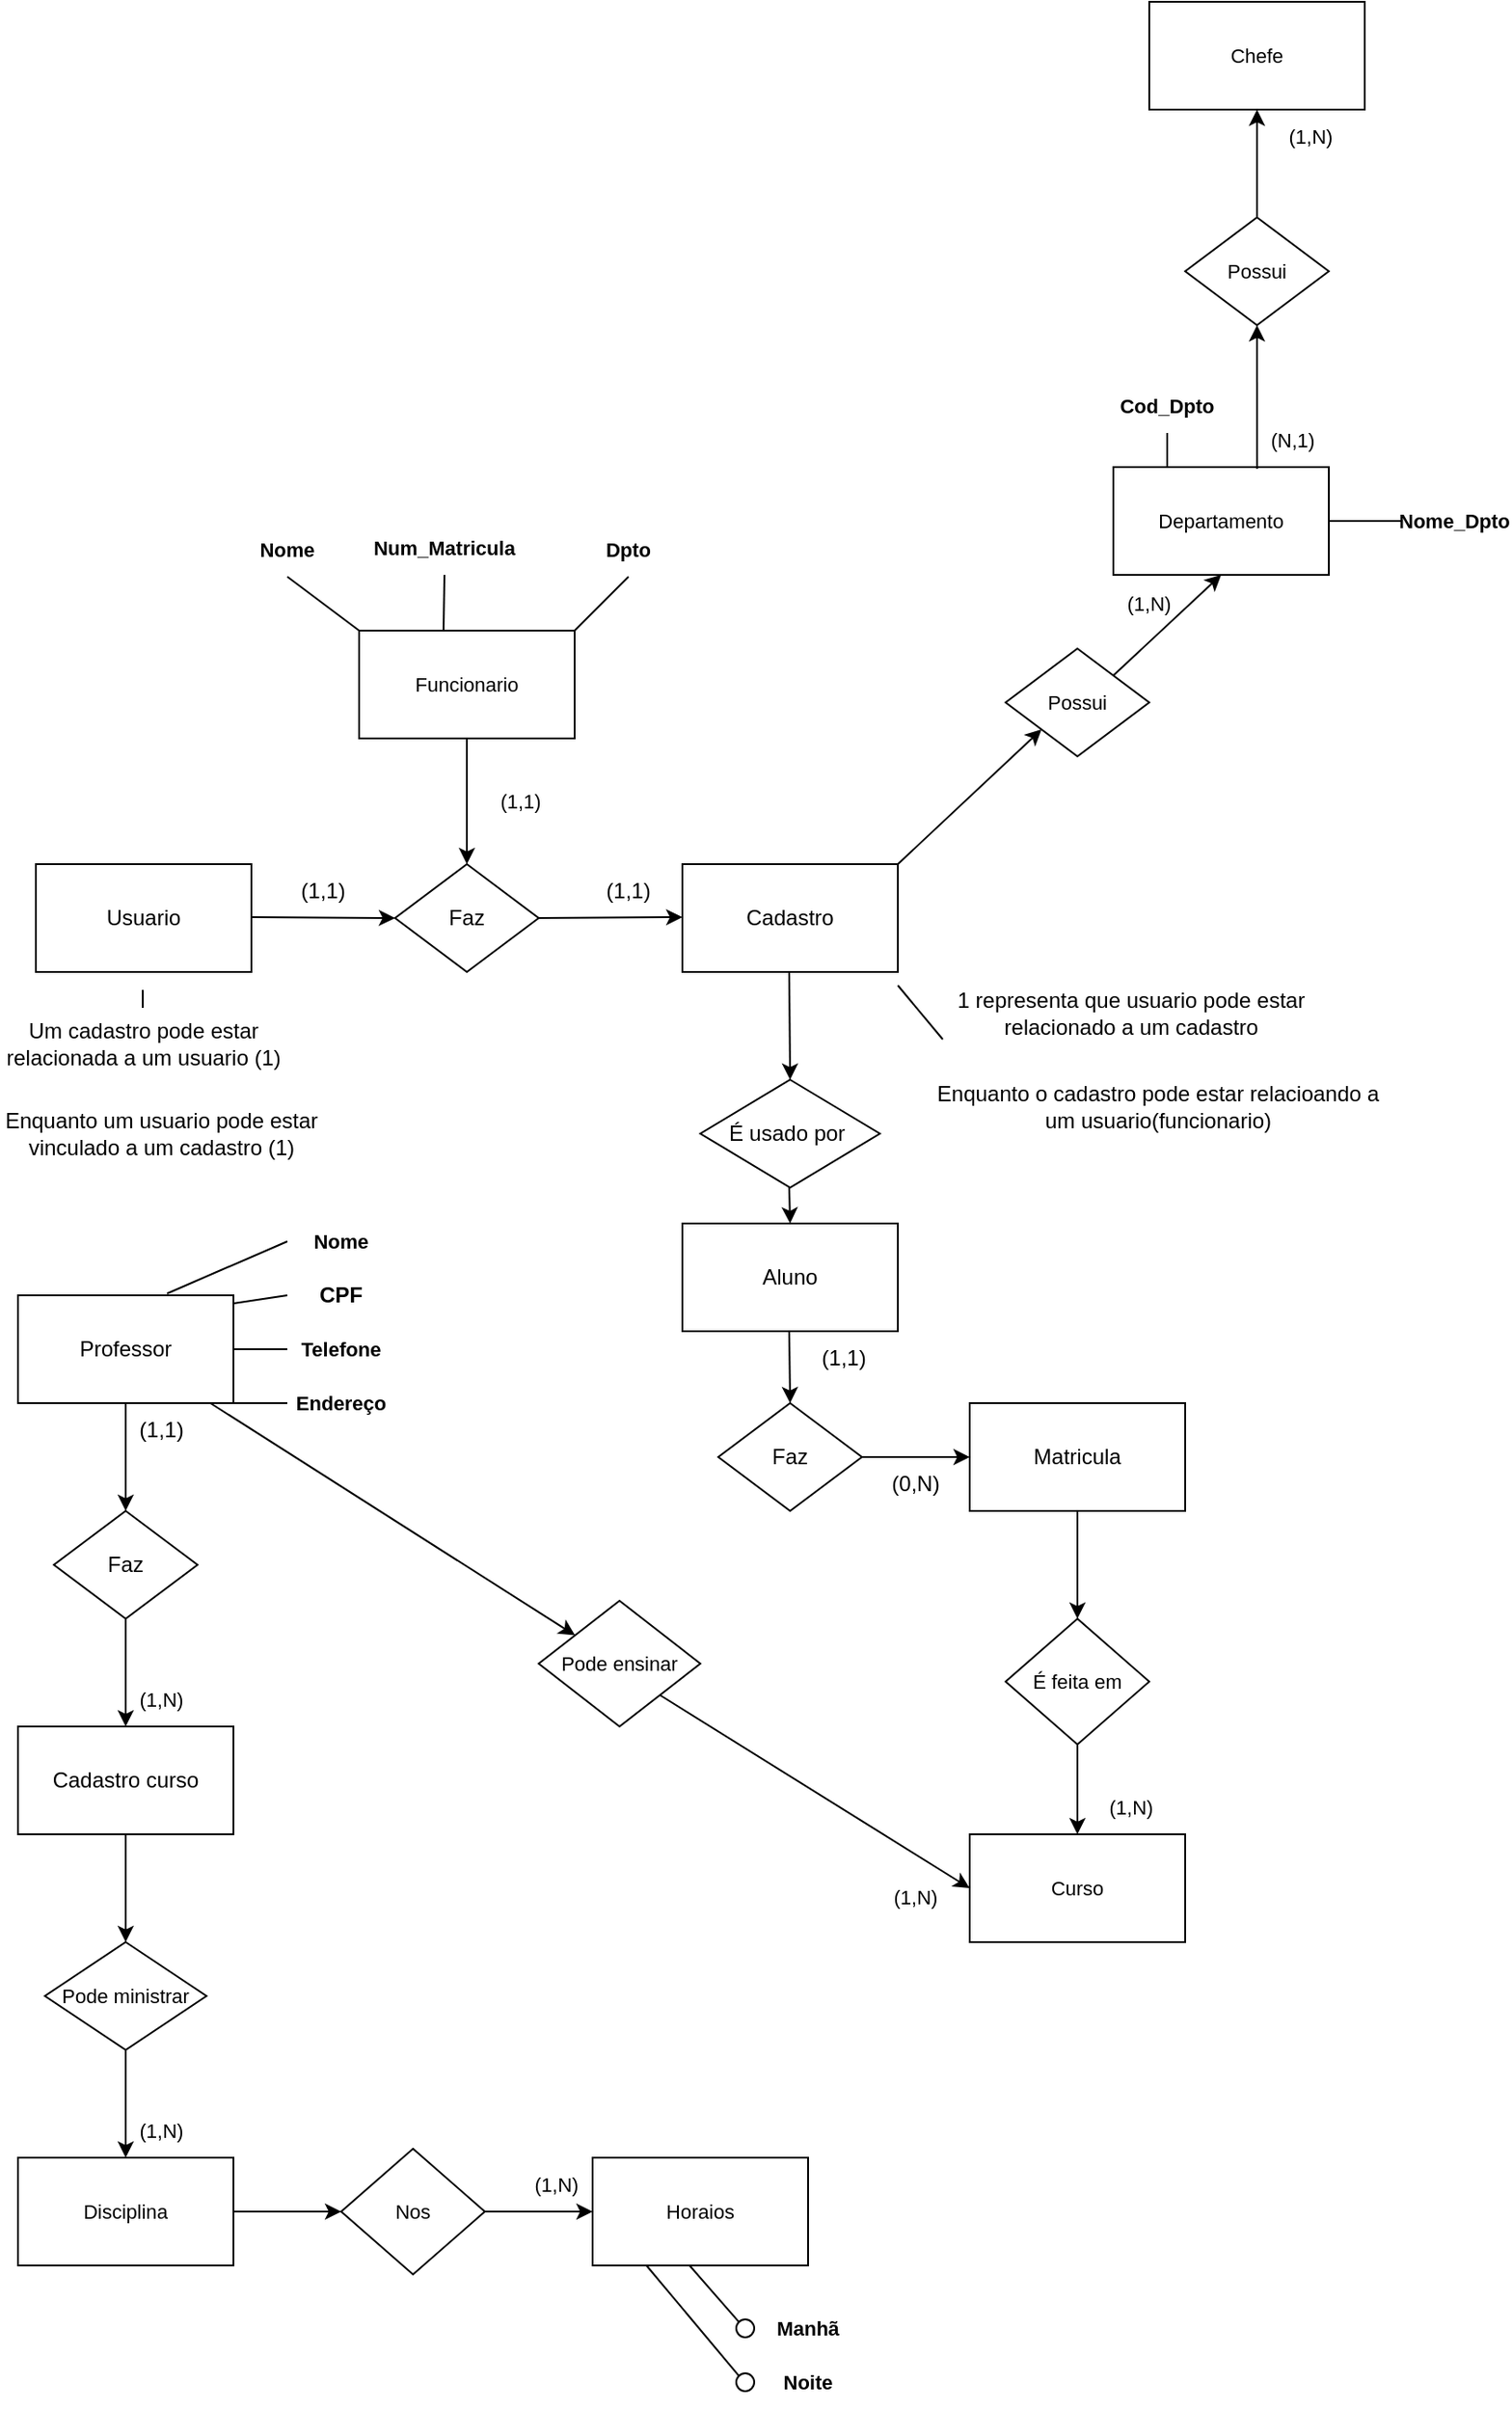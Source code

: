 <mxfile version="17.1.4" type="github">
  <diagram id="z-hKkfVoZV9N4qIbb6t8" name="Page-1">
    <mxGraphModel dx="1108" dy="1619" grid="1" gridSize="10" guides="1" tooltips="1" connect="1" arrows="1" fold="1" page="1" pageScale="1" pageWidth="827" pageHeight="1169" math="0" shadow="0">
      <root>
        <mxCell id="0" />
        <mxCell id="1" parent="0" />
        <mxCell id="gLzJ9o-8NtYaDPZ5mTfc-1" value="Usuario" style="rounded=0;whiteSpace=wrap;html=1;" vertex="1" parent="1">
          <mxGeometry x="40" y="40" width="120" height="60" as="geometry" />
        </mxCell>
        <mxCell id="gLzJ9o-8NtYaDPZ5mTfc-2" value="Faz" style="rhombus;whiteSpace=wrap;html=1;" vertex="1" parent="1">
          <mxGeometry x="240" y="40" width="80" height="60" as="geometry" />
        </mxCell>
        <mxCell id="gLzJ9o-8NtYaDPZ5mTfc-3" value="Cadastro" style="rounded=0;whiteSpace=wrap;html=1;" vertex="1" parent="1">
          <mxGeometry x="400" y="40" width="120" height="60" as="geometry" />
        </mxCell>
        <mxCell id="gLzJ9o-8NtYaDPZ5mTfc-4" value="" style="endArrow=classic;html=1;rounded=0;entryX=0;entryY=0.5;entryDx=0;entryDy=0;" edge="1" parent="1" target="gLzJ9o-8NtYaDPZ5mTfc-2">
          <mxGeometry width="50" height="50" relative="1" as="geometry">
            <mxPoint x="160" y="69.5" as="sourcePoint" />
            <mxPoint x="230" y="69.5" as="targetPoint" />
          </mxGeometry>
        </mxCell>
        <mxCell id="gLzJ9o-8NtYaDPZ5mTfc-5" value="" style="endArrow=classic;html=1;rounded=0;exitX=1;exitY=0.5;exitDx=0;exitDy=0;" edge="1" parent="1" source="gLzJ9o-8NtYaDPZ5mTfc-2">
          <mxGeometry width="50" height="50" relative="1" as="geometry">
            <mxPoint x="330" y="69.5" as="sourcePoint" />
            <mxPoint x="400" y="69.5" as="targetPoint" />
          </mxGeometry>
        </mxCell>
        <mxCell id="gLzJ9o-8NtYaDPZ5mTfc-6" value="(1,1)" style="text;html=1;strokeColor=none;fillColor=none;align=center;verticalAlign=middle;whiteSpace=wrap;rounded=0;" vertex="1" parent="1">
          <mxGeometry x="170" y="40" width="60" height="30" as="geometry" />
        </mxCell>
        <mxCell id="gLzJ9o-8NtYaDPZ5mTfc-7" value="(1,1)" style="text;html=1;strokeColor=none;fillColor=none;align=center;verticalAlign=middle;whiteSpace=wrap;rounded=0;" vertex="1" parent="1">
          <mxGeometry x="340" y="40" width="60" height="30" as="geometry" />
        </mxCell>
        <mxCell id="gLzJ9o-8NtYaDPZ5mTfc-8" value="Um cadastro pode estar relacionada a um usuario (1)" style="text;html=1;strokeColor=none;fillColor=none;align=center;verticalAlign=middle;whiteSpace=wrap;rounded=0;" vertex="1" parent="1">
          <mxGeometry x="20" y="110" width="160" height="60" as="geometry" />
        </mxCell>
        <mxCell id="gLzJ9o-8NtYaDPZ5mTfc-10" value="Enquanto um usuario pode estar vinculado a um cadastro (1)" style="text;html=1;strokeColor=none;fillColor=none;align=center;verticalAlign=middle;whiteSpace=wrap;rounded=0;" vertex="1" parent="1">
          <mxGeometry x="20" y="170" width="180" height="40" as="geometry" />
        </mxCell>
        <mxCell id="gLzJ9o-8NtYaDPZ5mTfc-14" value="&lt;span&gt;1 representa que usuario pode estar relacionado a um cadastro&lt;/span&gt;" style="text;html=1;strokeColor=none;fillColor=none;align=center;verticalAlign=middle;whiteSpace=wrap;rounded=0;" vertex="1" parent="1">
          <mxGeometry x="545" y="100" width="210" height="45" as="geometry" />
        </mxCell>
        <mxCell id="gLzJ9o-8NtYaDPZ5mTfc-16" value="Enquanto o cadastro pode estar relacioando a um usuario(funcionario)" style="text;html=1;strokeColor=none;fillColor=none;align=center;verticalAlign=middle;whiteSpace=wrap;rounded=0;" vertex="1" parent="1">
          <mxGeometry x="540" y="160" width="250" height="30" as="geometry" />
        </mxCell>
        <mxCell id="gLzJ9o-8NtYaDPZ5mTfc-17" value="" style="endArrow=classic;html=1;rounded=0;entryX=0.5;entryY=0;entryDx=0;entryDy=0;" edge="1" parent="1" target="gLzJ9o-8NtYaDPZ5mTfc-20">
          <mxGeometry width="50" height="50" relative="1" as="geometry">
            <mxPoint x="459.5" y="100" as="sourcePoint" />
            <mxPoint x="460" y="160" as="targetPoint" />
          </mxGeometry>
        </mxCell>
        <mxCell id="gLzJ9o-8NtYaDPZ5mTfc-20" value="É usado por&amp;nbsp;" style="rhombus;whiteSpace=wrap;html=1;" vertex="1" parent="1">
          <mxGeometry x="410" y="160" width="100" height="60" as="geometry" />
        </mxCell>
        <mxCell id="gLzJ9o-8NtYaDPZ5mTfc-21" value="Aluno" style="rounded=0;whiteSpace=wrap;html=1;" vertex="1" parent="1">
          <mxGeometry x="400" y="240" width="120" height="60" as="geometry" />
        </mxCell>
        <mxCell id="gLzJ9o-8NtYaDPZ5mTfc-22" value="" style="endArrow=classic;html=1;rounded=0;entryX=0.5;entryY=0;entryDx=0;entryDy=0;" edge="1" parent="1" target="gLzJ9o-8NtYaDPZ5mTfc-21">
          <mxGeometry width="50" height="50" relative="1" as="geometry">
            <mxPoint x="459.5" y="220" as="sourcePoint" />
            <mxPoint x="459.5" y="240" as="targetPoint" />
          </mxGeometry>
        </mxCell>
        <mxCell id="gLzJ9o-8NtYaDPZ5mTfc-23" value="(1,1)" style="text;html=1;strokeColor=none;fillColor=none;align=center;verticalAlign=middle;whiteSpace=wrap;rounded=0;" vertex="1" parent="1">
          <mxGeometry x="460" y="300" width="60" height="30" as="geometry" />
        </mxCell>
        <mxCell id="gLzJ9o-8NtYaDPZ5mTfc-24" value="" style="endArrow=classic;html=1;rounded=0;entryX=0.5;entryY=0;entryDx=0;entryDy=0;" edge="1" parent="1" target="gLzJ9o-8NtYaDPZ5mTfc-26">
          <mxGeometry width="50" height="50" relative="1" as="geometry">
            <mxPoint x="459.5" y="300" as="sourcePoint" />
            <mxPoint x="460" y="340" as="targetPoint" />
          </mxGeometry>
        </mxCell>
        <mxCell id="gLzJ9o-8NtYaDPZ5mTfc-26" value="Faz" style="rhombus;whiteSpace=wrap;html=1;" vertex="1" parent="1">
          <mxGeometry x="420" y="340" width="80" height="60" as="geometry" />
        </mxCell>
        <mxCell id="gLzJ9o-8NtYaDPZ5mTfc-27" value="Matricula" style="rounded=0;whiteSpace=wrap;html=1;" vertex="1" parent="1">
          <mxGeometry x="560" y="340" width="120" height="60" as="geometry" />
        </mxCell>
        <mxCell id="gLzJ9o-8NtYaDPZ5mTfc-28" value="" style="endArrow=classic;html=1;rounded=0;exitX=1;exitY=0.5;exitDx=0;exitDy=0;entryX=0;entryY=0.5;entryDx=0;entryDy=0;" edge="1" parent="1" source="gLzJ9o-8NtYaDPZ5mTfc-26" target="gLzJ9o-8NtYaDPZ5mTfc-27">
          <mxGeometry width="50" height="50" relative="1" as="geometry">
            <mxPoint x="510" y="369" as="sourcePoint" />
            <mxPoint x="550" y="369" as="targetPoint" />
          </mxGeometry>
        </mxCell>
        <mxCell id="gLzJ9o-8NtYaDPZ5mTfc-29" value="(0,N)" style="text;html=1;strokeColor=none;fillColor=none;align=center;verticalAlign=middle;whiteSpace=wrap;rounded=0;" vertex="1" parent="1">
          <mxGeometry x="500" y="370" width="60" height="30" as="geometry" />
        </mxCell>
        <mxCell id="gLzJ9o-8NtYaDPZ5mTfc-30" value="Professor" style="rounded=0;whiteSpace=wrap;html=1;" vertex="1" parent="1">
          <mxGeometry x="30" y="280" width="120" height="60" as="geometry" />
        </mxCell>
        <mxCell id="gLzJ9o-8NtYaDPZ5mTfc-36" value="Faz" style="rhombus;whiteSpace=wrap;html=1;" vertex="1" parent="1">
          <mxGeometry x="50" y="400" width="80" height="60" as="geometry" />
        </mxCell>
        <mxCell id="gLzJ9o-8NtYaDPZ5mTfc-37" value="" style="endArrow=classic;html=1;rounded=0;entryX=0.5;entryY=0;entryDx=0;entryDy=0;exitX=0.5;exitY=1;exitDx=0;exitDy=0;" edge="1" parent="1" source="gLzJ9o-8NtYaDPZ5mTfc-30" target="gLzJ9o-8NtYaDPZ5mTfc-36">
          <mxGeometry width="50" height="50" relative="1" as="geometry">
            <mxPoint x="90" y="350" as="sourcePoint" />
            <mxPoint x="90" y="400" as="targetPoint" />
          </mxGeometry>
        </mxCell>
        <mxCell id="gLzJ9o-8NtYaDPZ5mTfc-38" value="(1,1)" style="text;html=1;strokeColor=none;fillColor=none;align=center;verticalAlign=middle;whiteSpace=wrap;rounded=0;" vertex="1" parent="1">
          <mxGeometry x="80" y="340" width="60" height="30" as="geometry" />
        </mxCell>
        <mxCell id="gLzJ9o-8NtYaDPZ5mTfc-39" value="Cadastro curso" style="rounded=0;whiteSpace=wrap;html=1;" vertex="1" parent="1">
          <mxGeometry x="30" y="520" width="120" height="60" as="geometry" />
        </mxCell>
        <mxCell id="gLzJ9o-8NtYaDPZ5mTfc-40" value="" style="endArrow=classic;html=1;rounded=0;entryX=0.5;entryY=0;entryDx=0;entryDy=0;exitX=0.5;exitY=1;exitDx=0;exitDy=0;" edge="1" parent="1" source="gLzJ9o-8NtYaDPZ5mTfc-36" target="gLzJ9o-8NtYaDPZ5mTfc-39">
          <mxGeometry width="50" height="50" relative="1" as="geometry">
            <mxPoint x="89" y="470" as="sourcePoint" />
            <mxPoint x="89" y="510" as="targetPoint" />
          </mxGeometry>
        </mxCell>
        <mxCell id="gLzJ9o-8NtYaDPZ5mTfc-41" value="" style="endArrow=none;html=1;rounded=0;exitX=0;exitY=0.5;exitDx=0;exitDy=0;" edge="1" parent="1" source="gLzJ9o-8NtYaDPZ5mTfc-59">
          <mxGeometry width="50" height="50" relative="1" as="geometry">
            <mxPoint x="180" y="310" as="sourcePoint" />
            <mxPoint x="150" y="310" as="targetPoint" />
            <Array as="points" />
          </mxGeometry>
        </mxCell>
        <mxCell id="gLzJ9o-8NtYaDPZ5mTfc-42" value="&lt;b&gt;CPF&lt;/b&gt;" style="text;html=1;strokeColor=none;fillColor=none;align=center;verticalAlign=middle;whiteSpace=wrap;rounded=0;" vertex="1" parent="1">
          <mxGeometry x="180" y="265" width="60" height="30" as="geometry" />
        </mxCell>
        <mxCell id="gLzJ9o-8NtYaDPZ5mTfc-58" value="" style="endArrow=none;html=1;rounded=0;labelBackgroundColor=default;fontFamily=Helvetica;fontSize=11;fontColor=default;strokeColor=default;shape=connector;exitX=1;exitY=0;exitDx=0;exitDy=0;entryX=0;entryY=0.5;entryDx=0;entryDy=0;" edge="1" parent="1" source="gLzJ9o-8NtYaDPZ5mTfc-38" target="gLzJ9o-8NtYaDPZ5mTfc-75">
          <mxGeometry width="50" height="50" relative="1" as="geometry">
            <mxPoint x="150" y="329.5" as="sourcePoint" />
            <mxPoint x="180" y="340" as="targetPoint" />
          </mxGeometry>
        </mxCell>
        <mxCell id="gLzJ9o-8NtYaDPZ5mTfc-59" value="&lt;b&gt;Telefone&lt;/b&gt;" style="text;html=1;strokeColor=none;fillColor=none;align=center;verticalAlign=middle;whiteSpace=wrap;rounded=0;fontFamily=Helvetica;fontSize=11;fontColor=default;" vertex="1" parent="1">
          <mxGeometry x="180" y="295" width="60" height="30" as="geometry" />
        </mxCell>
        <mxCell id="gLzJ9o-8NtYaDPZ5mTfc-61" value="&lt;b&gt;Nome&lt;/b&gt;" style="text;html=1;strokeColor=none;fillColor=none;align=center;verticalAlign=middle;whiteSpace=wrap;rounded=0;fontFamily=Helvetica;fontSize=11;fontColor=default;" vertex="1" parent="1">
          <mxGeometry x="180" y="235" width="60" height="30" as="geometry" />
        </mxCell>
        <mxCell id="gLzJ9o-8NtYaDPZ5mTfc-65" value="" style="endArrow=none;html=1;rounded=0;labelBackgroundColor=default;fontFamily=Helvetica;fontSize=11;fontColor=default;strokeColor=default;shape=connector;entryX=0;entryY=0.5;entryDx=0;entryDy=0;" edge="1" parent="1" target="gLzJ9o-8NtYaDPZ5mTfc-42">
          <mxGeometry width="50" height="50" relative="1" as="geometry">
            <mxPoint x="150" y="284.5" as="sourcePoint" />
            <mxPoint x="180" y="285" as="targetPoint" />
          </mxGeometry>
        </mxCell>
        <mxCell id="gLzJ9o-8NtYaDPZ5mTfc-69" value="" style="endArrow=none;html=1;rounded=0;labelBackgroundColor=default;fontFamily=Helvetica;fontSize=11;fontColor=default;strokeColor=default;shape=connector;elbow=vertical;exitX=0.692;exitY=-0.017;exitDx=0;exitDy=0;exitPerimeter=0;entryX=0;entryY=0.5;entryDx=0;entryDy=0;" edge="1" parent="1" source="gLzJ9o-8NtYaDPZ5mTfc-30" target="gLzJ9o-8NtYaDPZ5mTfc-61">
          <mxGeometry width="50" height="50" relative="1" as="geometry">
            <mxPoint x="120" y="264.5" as="sourcePoint" />
            <mxPoint x="180" y="264.5" as="targetPoint" />
          </mxGeometry>
        </mxCell>
        <mxCell id="gLzJ9o-8NtYaDPZ5mTfc-75" value="&lt;b&gt;Endereço&lt;/b&gt;" style="text;html=1;strokeColor=none;fillColor=none;align=center;verticalAlign=middle;whiteSpace=wrap;rounded=0;fontFamily=Helvetica;fontSize=11;fontColor=default;" vertex="1" parent="1">
          <mxGeometry x="180" y="325" width="60" height="30" as="geometry" />
        </mxCell>
        <mxCell id="gLzJ9o-8NtYaDPZ5mTfc-77" value="(1,N)" style="text;html=1;strokeColor=none;fillColor=none;align=center;verticalAlign=middle;whiteSpace=wrap;rounded=0;fontFamily=Helvetica;fontSize=11;fontColor=default;" vertex="1" parent="1">
          <mxGeometry x="80" y="490" width="60" height="30" as="geometry" />
        </mxCell>
        <mxCell id="gLzJ9o-8NtYaDPZ5mTfc-78" value="" style="endArrow=classic;html=1;rounded=0;labelBackgroundColor=default;fontFamily=Helvetica;fontSize=11;fontColor=default;strokeColor=default;shape=connector;elbow=vertical;" edge="1" parent="1" source="gLzJ9o-8NtYaDPZ5mTfc-30" target="gLzJ9o-8NtYaDPZ5mTfc-104">
          <mxGeometry width="50" height="50" relative="1" as="geometry">
            <mxPoint x="140" y="380" as="sourcePoint" />
            <mxPoint x="300" y="500" as="targetPoint" />
          </mxGeometry>
        </mxCell>
        <mxCell id="gLzJ9o-8NtYaDPZ5mTfc-79" value="É feita em" style="rhombus;whiteSpace=wrap;html=1;fontFamily=Helvetica;fontSize=11;fontColor=default;" vertex="1" parent="1">
          <mxGeometry x="580" y="460" width="80" height="70" as="geometry" />
        </mxCell>
        <mxCell id="gLzJ9o-8NtYaDPZ5mTfc-80" value="" style="endArrow=classic;html=1;rounded=0;labelBackgroundColor=default;fontFamily=Helvetica;fontSize=11;fontColor=default;strokeColor=default;shape=connector;elbow=vertical;exitX=0.5;exitY=1;exitDx=0;exitDy=0;entryX=0.5;entryY=0;entryDx=0;entryDy=0;" edge="1" parent="1" source="gLzJ9o-8NtYaDPZ5mTfc-27" target="gLzJ9o-8NtYaDPZ5mTfc-79">
          <mxGeometry width="50" height="50" relative="1" as="geometry">
            <mxPoint x="630" y="430" as="sourcePoint" />
            <mxPoint x="620" y="450" as="targetPoint" />
          </mxGeometry>
        </mxCell>
        <mxCell id="gLzJ9o-8NtYaDPZ5mTfc-81" value="Curso" style="rounded=0;whiteSpace=wrap;html=1;fontFamily=Helvetica;fontSize=11;fontColor=default;" vertex="1" parent="1">
          <mxGeometry x="560" y="580" width="120" height="60" as="geometry" />
        </mxCell>
        <mxCell id="gLzJ9o-8NtYaDPZ5mTfc-82" value="" style="endArrow=classic;html=1;rounded=0;labelBackgroundColor=default;fontFamily=Helvetica;fontSize=11;fontColor=default;strokeColor=default;shape=connector;elbow=vertical;entryX=0.5;entryY=0;entryDx=0;entryDy=0;exitX=0.5;exitY=1;exitDx=0;exitDy=0;" edge="1" parent="1" source="gLzJ9o-8NtYaDPZ5mTfc-79" target="gLzJ9o-8NtYaDPZ5mTfc-81">
          <mxGeometry width="50" height="50" relative="1" as="geometry">
            <mxPoint x="619.5" y="540" as="sourcePoint" />
            <mxPoint x="619.5" y="580" as="targetPoint" />
          </mxGeometry>
        </mxCell>
        <mxCell id="gLzJ9o-8NtYaDPZ5mTfc-83" value="(1,N)" style="text;html=1;strokeColor=none;fillColor=none;align=center;verticalAlign=middle;whiteSpace=wrap;rounded=0;fontFamily=Helvetica;fontSize=11;fontColor=default;" vertex="1" parent="1">
          <mxGeometry x="620" y="550" width="60" height="30" as="geometry" />
        </mxCell>
        <mxCell id="gLzJ9o-8NtYaDPZ5mTfc-84" value="" style="endArrow=classic;html=1;rounded=0;labelBackgroundColor=default;fontFamily=Helvetica;fontSize=11;fontColor=default;strokeColor=default;shape=connector;elbow=vertical;exitX=0.5;exitY=1;exitDx=0;exitDy=0;entryX=0.5;entryY=0;entryDx=0;entryDy=0;" edge="1" parent="1" source="gLzJ9o-8NtYaDPZ5mTfc-39">
          <mxGeometry width="50" height="50" relative="1" as="geometry">
            <mxPoint x="89" y="600" as="sourcePoint" />
            <mxPoint x="90" y="640" as="targetPoint" />
          </mxGeometry>
        </mxCell>
        <mxCell id="gLzJ9o-8NtYaDPZ5mTfc-86" value="" style="endArrow=classic;html=1;rounded=0;labelBackgroundColor=default;fontFamily=Helvetica;fontSize=11;fontColor=default;strokeColor=default;shape=connector;elbow=vertical;entryX=0.5;entryY=0;entryDx=0;entryDy=0;" edge="1" parent="1" target="gLzJ9o-8NtYaDPZ5mTfc-88">
          <mxGeometry width="50" height="50" relative="1" as="geometry">
            <mxPoint x="90" y="700" as="sourcePoint" />
            <mxPoint x="90" y="740" as="targetPoint" />
          </mxGeometry>
        </mxCell>
        <mxCell id="gLzJ9o-8NtYaDPZ5mTfc-88" value="Disciplina" style="rounded=0;whiteSpace=wrap;html=1;fontFamily=Helvetica;fontSize=11;fontColor=default;" vertex="1" parent="1">
          <mxGeometry x="30" y="760" width="120" height="60" as="geometry" />
        </mxCell>
        <mxCell id="gLzJ9o-8NtYaDPZ5mTfc-89" value="(1,N)" style="text;html=1;strokeColor=none;fillColor=none;align=center;verticalAlign=middle;whiteSpace=wrap;rounded=0;fontFamily=Helvetica;fontSize=11;fontColor=default;" vertex="1" parent="1">
          <mxGeometry x="80" y="730" width="60" height="30" as="geometry" />
        </mxCell>
        <mxCell id="gLzJ9o-8NtYaDPZ5mTfc-90" value="Pode ministrar" style="rhombus;whiteSpace=wrap;html=1;fontFamily=Helvetica;fontSize=11;fontColor=default;" vertex="1" parent="1">
          <mxGeometry x="45" y="640" width="90" height="60" as="geometry" />
        </mxCell>
        <mxCell id="gLzJ9o-8NtYaDPZ5mTfc-91" value="Nos" style="rhombus;whiteSpace=wrap;html=1;fontFamily=Helvetica;fontSize=11;fontColor=default;" vertex="1" parent="1">
          <mxGeometry x="210" y="755" width="80" height="70" as="geometry" />
        </mxCell>
        <mxCell id="gLzJ9o-8NtYaDPZ5mTfc-92" value="" style="endArrow=classic;html=1;rounded=0;labelBackgroundColor=default;fontFamily=Helvetica;fontSize=11;fontColor=default;strokeColor=default;shape=connector;elbow=vertical;exitX=1;exitY=0.5;exitDx=0;exitDy=0;entryX=0;entryY=0.5;entryDx=0;entryDy=0;" edge="1" parent="1" source="gLzJ9o-8NtYaDPZ5mTfc-88" target="gLzJ9o-8NtYaDPZ5mTfc-91">
          <mxGeometry width="50" height="50" relative="1" as="geometry">
            <mxPoint x="160" y="789.5" as="sourcePoint" />
            <mxPoint x="210" y="789.5" as="targetPoint" />
          </mxGeometry>
        </mxCell>
        <mxCell id="gLzJ9o-8NtYaDPZ5mTfc-93" value="Horaios" style="rounded=0;whiteSpace=wrap;html=1;fontFamily=Helvetica;fontSize=11;fontColor=default;" vertex="1" parent="1">
          <mxGeometry x="350" y="760" width="120" height="60" as="geometry" />
        </mxCell>
        <mxCell id="gLzJ9o-8NtYaDPZ5mTfc-94" value="" style="endArrow=classic;html=1;rounded=0;labelBackgroundColor=default;fontFamily=Helvetica;fontSize=11;fontColor=default;strokeColor=default;shape=connector;elbow=vertical;exitX=1;exitY=0.5;exitDx=0;exitDy=0;entryX=0;entryY=0.5;entryDx=0;entryDy=0;" edge="1" parent="1" source="gLzJ9o-8NtYaDPZ5mTfc-91" target="gLzJ9o-8NtYaDPZ5mTfc-93">
          <mxGeometry width="50" height="50" relative="1" as="geometry">
            <mxPoint x="300" y="789.5" as="sourcePoint" />
            <mxPoint x="340" y="789.5" as="targetPoint" />
          </mxGeometry>
        </mxCell>
        <mxCell id="gLzJ9o-8NtYaDPZ5mTfc-96" value="" style="ellipse;whiteSpace=wrap;html=1;fontFamily=Helvetica;fontSize=11;fontColor=default;" vertex="1" parent="1">
          <mxGeometry x="430" y="850" width="10" height="10" as="geometry" />
        </mxCell>
        <mxCell id="gLzJ9o-8NtYaDPZ5mTfc-97" value="" style="ellipse;whiteSpace=wrap;html=1;fontFamily=Helvetica;fontSize=11;fontColor=default;" vertex="1" parent="1">
          <mxGeometry x="430" y="880" width="10" height="10" as="geometry" />
        </mxCell>
        <mxCell id="gLzJ9o-8NtYaDPZ5mTfc-98" value="&lt;b&gt;Manhã&lt;/b&gt;" style="text;html=1;strokeColor=none;fillColor=none;align=center;verticalAlign=middle;whiteSpace=wrap;rounded=0;fontFamily=Helvetica;fontSize=11;fontColor=default;" vertex="1" parent="1">
          <mxGeometry x="440" y="840" width="60" height="30" as="geometry" />
        </mxCell>
        <mxCell id="gLzJ9o-8NtYaDPZ5mTfc-99" value="&lt;b&gt;Noite&lt;/b&gt;" style="text;html=1;strokeColor=none;fillColor=none;align=center;verticalAlign=middle;whiteSpace=wrap;rounded=0;fontFamily=Helvetica;fontSize=11;fontColor=default;" vertex="1" parent="1">
          <mxGeometry x="440" y="870" width="60" height="30" as="geometry" />
        </mxCell>
        <mxCell id="gLzJ9o-8NtYaDPZ5mTfc-100" value="" style="endArrow=none;html=1;rounded=0;labelBackgroundColor=default;fontFamily=Helvetica;fontSize=11;fontColor=default;strokeColor=default;shape=connector;elbow=vertical;entryX=0;entryY=0;entryDx=0;entryDy=0;exitX=0.45;exitY=1;exitDx=0;exitDy=0;exitPerimeter=0;" edge="1" parent="1" source="gLzJ9o-8NtYaDPZ5mTfc-93" target="gLzJ9o-8NtYaDPZ5mTfc-96">
          <mxGeometry width="50" height="50" relative="1" as="geometry">
            <mxPoint x="404" y="825" as="sourcePoint" />
            <mxPoint x="424" y="845" as="targetPoint" />
          </mxGeometry>
        </mxCell>
        <mxCell id="gLzJ9o-8NtYaDPZ5mTfc-101" value="" style="endArrow=none;html=1;rounded=0;labelBackgroundColor=default;fontFamily=Helvetica;fontSize=11;fontColor=default;strokeColor=default;shape=connector;elbow=vertical;exitX=0.25;exitY=1;exitDx=0;exitDy=0;entryX=0;entryY=0;entryDx=0;entryDy=0;" edge="1" parent="1" source="gLzJ9o-8NtYaDPZ5mTfc-93" target="gLzJ9o-8NtYaDPZ5mTfc-97">
          <mxGeometry width="50" height="50" relative="1" as="geometry">
            <mxPoint x="370" y="860" as="sourcePoint" />
            <mxPoint x="440" y="910" as="targetPoint" />
          </mxGeometry>
        </mxCell>
        <mxCell id="gLzJ9o-8NtYaDPZ5mTfc-104" value="Pode ensinar" style="rhombus;whiteSpace=wrap;html=1;fontFamily=Helvetica;fontSize=11;fontColor=default;" vertex="1" parent="1">
          <mxGeometry x="320" y="450" width="90" height="70" as="geometry" />
        </mxCell>
        <mxCell id="gLzJ9o-8NtYaDPZ5mTfc-106" value="" style="endArrow=classic;html=1;rounded=0;labelBackgroundColor=default;fontFamily=Helvetica;fontSize=11;fontColor=default;strokeColor=default;shape=connector;elbow=vertical;exitX=1;exitY=1;exitDx=0;exitDy=0;entryX=0;entryY=0.5;entryDx=0;entryDy=0;" edge="1" parent="1" source="gLzJ9o-8NtYaDPZ5mTfc-104" target="gLzJ9o-8NtYaDPZ5mTfc-81">
          <mxGeometry width="50" height="50" relative="1" as="geometry">
            <mxPoint x="390" y="560" as="sourcePoint" />
            <mxPoint x="430" y="590" as="targetPoint" />
          </mxGeometry>
        </mxCell>
        <mxCell id="gLzJ9o-8NtYaDPZ5mTfc-107" value="(1,N)" style="text;html=1;strokeColor=none;fillColor=none;align=center;verticalAlign=middle;whiteSpace=wrap;rounded=0;fontFamily=Helvetica;fontSize=11;fontColor=default;" vertex="1" parent="1">
          <mxGeometry x="500" y="600" width="60" height="30" as="geometry" />
        </mxCell>
        <mxCell id="gLzJ9o-8NtYaDPZ5mTfc-108" value="(1,N)" style="text;html=1;strokeColor=none;fillColor=none;align=center;verticalAlign=middle;whiteSpace=wrap;rounded=0;fontFamily=Helvetica;fontSize=11;fontColor=default;" vertex="1" parent="1">
          <mxGeometry x="300" y="760" width="60" height="30" as="geometry" />
        </mxCell>
        <mxCell id="gLzJ9o-8NtYaDPZ5mTfc-109" value="Funcionario" style="rounded=0;whiteSpace=wrap;html=1;fontFamily=Helvetica;fontSize=11;fontColor=default;" vertex="1" parent="1">
          <mxGeometry x="220" y="-90" width="120" height="60" as="geometry" />
        </mxCell>
        <mxCell id="gLzJ9o-8NtYaDPZ5mTfc-110" value="" style="endArrow=classic;html=1;rounded=0;labelBackgroundColor=default;fontFamily=Helvetica;fontSize=11;fontColor=default;strokeColor=default;shape=connector;elbow=vertical;exitX=0.5;exitY=1;exitDx=0;exitDy=0;entryX=0.5;entryY=0;entryDx=0;entryDy=0;" edge="1" parent="1" source="gLzJ9o-8NtYaDPZ5mTfc-109" target="gLzJ9o-8NtYaDPZ5mTfc-2">
          <mxGeometry width="50" height="50" relative="1" as="geometry">
            <mxPoint x="279.5" y="-30" as="sourcePoint" />
            <mxPoint x="279.5" y="10" as="targetPoint" />
          </mxGeometry>
        </mxCell>
        <mxCell id="gLzJ9o-8NtYaDPZ5mTfc-111" value="&lt;b&gt;Num_Matricula&lt;/b&gt;" style="text;html=1;strokeColor=none;fillColor=none;align=center;verticalAlign=middle;whiteSpace=wrap;rounded=0;fontFamily=Helvetica;fontSize=11;fontColor=default;" vertex="1" parent="1">
          <mxGeometry x="230" y="-151" width="75" height="30" as="geometry" />
        </mxCell>
        <mxCell id="gLzJ9o-8NtYaDPZ5mTfc-112" value="&lt;b&gt;Nome&lt;/b&gt;" style="text;html=1;strokeColor=none;fillColor=none;align=center;verticalAlign=middle;whiteSpace=wrap;rounded=0;fontFamily=Helvetica;fontSize=11;fontColor=default;" vertex="1" parent="1">
          <mxGeometry x="150" y="-150" width="60" height="30" as="geometry" />
        </mxCell>
        <mxCell id="gLzJ9o-8NtYaDPZ5mTfc-113" value="&lt;b&gt;Dpto&lt;/b&gt;" style="text;html=1;strokeColor=none;fillColor=none;align=center;verticalAlign=middle;whiteSpace=wrap;rounded=0;fontFamily=Helvetica;fontSize=11;fontColor=default;" vertex="1" parent="1">
          <mxGeometry x="325" y="-150" width="90" height="30" as="geometry" />
        </mxCell>
        <mxCell id="gLzJ9o-8NtYaDPZ5mTfc-114" value="" style="endArrow=none;html=1;rounded=0;labelBackgroundColor=default;fontFamily=Helvetica;fontSize=11;fontColor=default;strokeColor=default;shape=connector;elbow=vertical;entryX=0.5;entryY=1;entryDx=0;entryDy=0;exitX=1;exitY=0;exitDx=0;exitDy=0;" edge="1" parent="1" source="gLzJ9o-8NtYaDPZ5mTfc-109" target="gLzJ9o-8NtYaDPZ5mTfc-113">
          <mxGeometry width="50" height="50" relative="1" as="geometry">
            <mxPoint x="340" y="-100" as="sourcePoint" />
            <mxPoint x="360" y="-120" as="targetPoint" />
            <Array as="points" />
          </mxGeometry>
        </mxCell>
        <mxCell id="gLzJ9o-8NtYaDPZ5mTfc-117" value="" style="endArrow=none;html=1;rounded=0;labelBackgroundColor=default;fontFamily=Helvetica;fontSize=11;fontColor=default;strokeColor=default;shape=connector;elbow=vertical;entryX=0.5;entryY=1;entryDx=0;entryDy=0;" edge="1" parent="1" target="gLzJ9o-8NtYaDPZ5mTfc-111">
          <mxGeometry width="50" height="50" relative="1" as="geometry">
            <mxPoint x="267" y="-90" as="sourcePoint" />
            <mxPoint x="267" y="-110" as="targetPoint" />
          </mxGeometry>
        </mxCell>
        <mxCell id="gLzJ9o-8NtYaDPZ5mTfc-118" value="" style="endArrow=none;html=1;rounded=0;labelBackgroundColor=default;fontFamily=Helvetica;fontSize=11;fontColor=default;strokeColor=default;shape=connector;elbow=vertical;entryX=0.5;entryY=1;entryDx=0;entryDy=0;exitX=0;exitY=0;exitDx=0;exitDy=0;" edge="1" parent="1" source="gLzJ9o-8NtYaDPZ5mTfc-109" target="gLzJ9o-8NtYaDPZ5mTfc-112">
          <mxGeometry width="50" height="50" relative="1" as="geometry">
            <mxPoint x="210" y="-100" as="sourcePoint" />
            <mxPoint x="190" y="-120" as="targetPoint" />
          </mxGeometry>
        </mxCell>
        <mxCell id="gLzJ9o-8NtYaDPZ5mTfc-121" value="Possui" style="rhombus;whiteSpace=wrap;html=1;fontFamily=Helvetica;fontSize=11;fontColor=default;" vertex="1" parent="1">
          <mxGeometry x="580" y="-80" width="80" height="60" as="geometry" />
        </mxCell>
        <mxCell id="gLzJ9o-8NtYaDPZ5mTfc-132" value="(1,1)" style="text;html=1;strokeColor=none;fillColor=none;align=center;verticalAlign=middle;whiteSpace=wrap;rounded=0;fontFamily=Helvetica;fontSize=11;fontColor=default;" vertex="1" parent="1">
          <mxGeometry x="280" y="-10" width="60" height="30" as="geometry" />
        </mxCell>
        <mxCell id="gLzJ9o-8NtYaDPZ5mTfc-133" value="Departamento" style="rounded=0;whiteSpace=wrap;html=1;fontFamily=Helvetica;fontSize=11;fontColor=default;" vertex="1" parent="1">
          <mxGeometry x="640" y="-181" width="120" height="60" as="geometry" />
        </mxCell>
        <mxCell id="gLzJ9o-8NtYaDPZ5mTfc-135" value="&lt;b&gt;Cod_Dpto&lt;/b&gt;" style="text;html=1;strokeColor=none;fillColor=none;align=center;verticalAlign=middle;whiteSpace=wrap;rounded=0;fontFamily=Helvetica;fontSize=11;fontColor=default;" vertex="1" parent="1">
          <mxGeometry x="640" y="-230" width="60" height="30" as="geometry" />
        </mxCell>
        <mxCell id="gLzJ9o-8NtYaDPZ5mTfc-136" value="&lt;b&gt;Nome_Dpto&lt;/b&gt;" style="text;html=1;strokeColor=none;fillColor=none;align=center;verticalAlign=middle;whiteSpace=wrap;rounded=0;fontFamily=Helvetica;fontSize=11;fontColor=default;" vertex="1" parent="1">
          <mxGeometry x="800" y="-166" width="60" height="30" as="geometry" />
        </mxCell>
        <mxCell id="gLzJ9o-8NtYaDPZ5mTfc-137" value="" style="endArrow=none;html=1;rounded=0;labelBackgroundColor=default;fontFamily=Helvetica;fontSize=11;fontColor=default;strokeColor=default;shape=connector;elbow=vertical;exitX=0.25;exitY=0;exitDx=0;exitDy=0;entryX=0.5;entryY=1;entryDx=0;entryDy=0;" edge="1" parent="1" source="gLzJ9o-8NtYaDPZ5mTfc-133" target="gLzJ9o-8NtYaDPZ5mTfc-135">
          <mxGeometry width="50" height="50" relative="1" as="geometry">
            <mxPoint x="719" y="-250" as="sourcePoint" />
            <mxPoint x="719" y="-270" as="targetPoint" />
          </mxGeometry>
        </mxCell>
        <mxCell id="gLzJ9o-8NtYaDPZ5mTfc-138" value="" style="endArrow=none;html=1;rounded=0;labelBackgroundColor=default;fontFamily=Helvetica;fontSize=11;fontColor=default;strokeColor=default;shape=connector;elbow=vertical;exitX=1;exitY=0.5;exitDx=0;exitDy=0;entryX=0;entryY=0.5;entryDx=0;entryDy=0;" edge="1" parent="1" source="gLzJ9o-8NtYaDPZ5mTfc-133" target="gLzJ9o-8NtYaDPZ5mTfc-136">
          <mxGeometry width="50" height="50" relative="1" as="geometry">
            <mxPoint x="820" y="-215" as="sourcePoint" />
            <mxPoint x="840" y="-215.5" as="targetPoint" />
          </mxGeometry>
        </mxCell>
        <mxCell id="gLzJ9o-8NtYaDPZ5mTfc-139" value="" style="endArrow=none;html=1;rounded=0;labelBackgroundColor=default;fontFamily=Helvetica;fontSize=11;fontColor=default;strokeColor=default;shape=connector;elbow=vertical;" edge="1" parent="1">
          <mxGeometry width="50" height="50" relative="1" as="geometry">
            <mxPoint x="99.5" y="120" as="sourcePoint" />
            <mxPoint x="99.5" y="110" as="targetPoint" />
          </mxGeometry>
        </mxCell>
        <mxCell id="gLzJ9o-8NtYaDPZ5mTfc-140" value="" style="endArrow=none;html=1;rounded=0;labelBackgroundColor=default;fontFamily=Helvetica;fontSize=11;fontColor=default;strokeColor=default;shape=connector;elbow=vertical;" edge="1" parent="1">
          <mxGeometry width="50" height="50" relative="1" as="geometry">
            <mxPoint x="520" y="107.5" as="sourcePoint" />
            <mxPoint x="545" y="137.5" as="targetPoint" />
          </mxGeometry>
        </mxCell>
        <mxCell id="gLzJ9o-8NtYaDPZ5mTfc-141" value="" style="endArrow=classic;html=1;rounded=0;labelBackgroundColor=default;fontFamily=Helvetica;fontSize=11;fontColor=default;strokeColor=default;shape=connector;elbow=vertical;exitX=1;exitY=0;exitDx=0;exitDy=0;entryX=0;entryY=1;entryDx=0;entryDy=0;" edge="1" parent="1" source="gLzJ9o-8NtYaDPZ5mTfc-3" target="gLzJ9o-8NtYaDPZ5mTfc-121">
          <mxGeometry width="50" height="50" relative="1" as="geometry">
            <mxPoint x="530" as="sourcePoint" />
            <mxPoint x="580" y="-20" as="targetPoint" />
          </mxGeometry>
        </mxCell>
        <mxCell id="gLzJ9o-8NtYaDPZ5mTfc-144" value="" style="endArrow=classic;html=1;rounded=0;labelBackgroundColor=default;fontFamily=Helvetica;fontSize=11;fontColor=default;strokeColor=default;shape=connector;elbow=vertical;entryX=0.5;entryY=1;entryDx=0;entryDy=0;exitX=1;exitY=0;exitDx=0;exitDy=0;" edge="1" parent="1" source="gLzJ9o-8NtYaDPZ5mTfc-121" target="gLzJ9o-8NtYaDPZ5mTfc-133">
          <mxGeometry width="50" height="50" relative="1" as="geometry">
            <mxPoint x="660" y="-80" as="sourcePoint" />
            <mxPoint x="710" y="-130" as="targetPoint" />
          </mxGeometry>
        </mxCell>
        <mxCell id="gLzJ9o-8NtYaDPZ5mTfc-145" value="(1,N)" style="text;html=1;strokeColor=none;fillColor=none;align=center;verticalAlign=middle;whiteSpace=wrap;rounded=0;fontFamily=Helvetica;fontSize=11;fontColor=default;" vertex="1" parent="1">
          <mxGeometry x="630" y="-120" width="60" height="30" as="geometry" />
        </mxCell>
        <mxCell id="gLzJ9o-8NtYaDPZ5mTfc-146" value="" style="endArrow=classic;html=1;rounded=0;labelBackgroundColor=default;fontFamily=Helvetica;fontSize=11;fontColor=default;strokeColor=default;shape=connector;elbow=vertical;exitX=0.667;exitY=0.017;exitDx=0;exitDy=0;exitPerimeter=0;entryX=0.5;entryY=1;entryDx=0;entryDy=0;" edge="1" parent="1" source="gLzJ9o-8NtYaDPZ5mTfc-133" target="gLzJ9o-8NtYaDPZ5mTfc-147">
          <mxGeometry width="50" height="50" relative="1" as="geometry">
            <mxPoint x="720" y="-220" as="sourcePoint" />
            <mxPoint x="720" y="-280" as="targetPoint" />
          </mxGeometry>
        </mxCell>
        <mxCell id="gLzJ9o-8NtYaDPZ5mTfc-147" value="Possui" style="rhombus;whiteSpace=wrap;html=1;fontFamily=Helvetica;fontSize=11;fontColor=default;" vertex="1" parent="1">
          <mxGeometry x="680" y="-320" width="80" height="60" as="geometry" />
        </mxCell>
        <mxCell id="gLzJ9o-8NtYaDPZ5mTfc-148" value="Chefe" style="rounded=0;whiteSpace=wrap;html=1;fontFamily=Helvetica;fontSize=11;fontColor=default;" vertex="1" parent="1">
          <mxGeometry x="660" y="-440" width="120" height="60" as="geometry" />
        </mxCell>
        <mxCell id="gLzJ9o-8NtYaDPZ5mTfc-149" value="(1,N)" style="text;html=1;strokeColor=none;fillColor=none;align=center;verticalAlign=middle;whiteSpace=wrap;rounded=0;fontFamily=Helvetica;fontSize=11;fontColor=default;" vertex="1" parent="1">
          <mxGeometry x="720" y="-380" width="60" height="30" as="geometry" />
        </mxCell>
        <mxCell id="gLzJ9o-8NtYaDPZ5mTfc-150" value="" style="endArrow=classic;html=1;rounded=0;labelBackgroundColor=default;fontFamily=Helvetica;fontSize=11;fontColor=default;strokeColor=default;shape=connector;elbow=vertical;exitX=0.5;exitY=0;exitDx=0;exitDy=0;entryX=0.5;entryY=1;entryDx=0;entryDy=0;" edge="1" parent="1" source="gLzJ9o-8NtYaDPZ5mTfc-147" target="gLzJ9o-8NtYaDPZ5mTfc-148">
          <mxGeometry width="50" height="50" relative="1" as="geometry">
            <mxPoint x="719" y="-330" as="sourcePoint" />
            <mxPoint x="719" y="-370" as="targetPoint" />
          </mxGeometry>
        </mxCell>
        <mxCell id="gLzJ9o-8NtYaDPZ5mTfc-151" value="(N,1)" style="text;html=1;strokeColor=none;fillColor=none;align=center;verticalAlign=middle;whiteSpace=wrap;rounded=0;fontFamily=Helvetica;fontSize=11;fontColor=default;" vertex="1" parent="1">
          <mxGeometry x="710" y="-211" width="60" height="30" as="geometry" />
        </mxCell>
      </root>
    </mxGraphModel>
  </diagram>
</mxfile>
